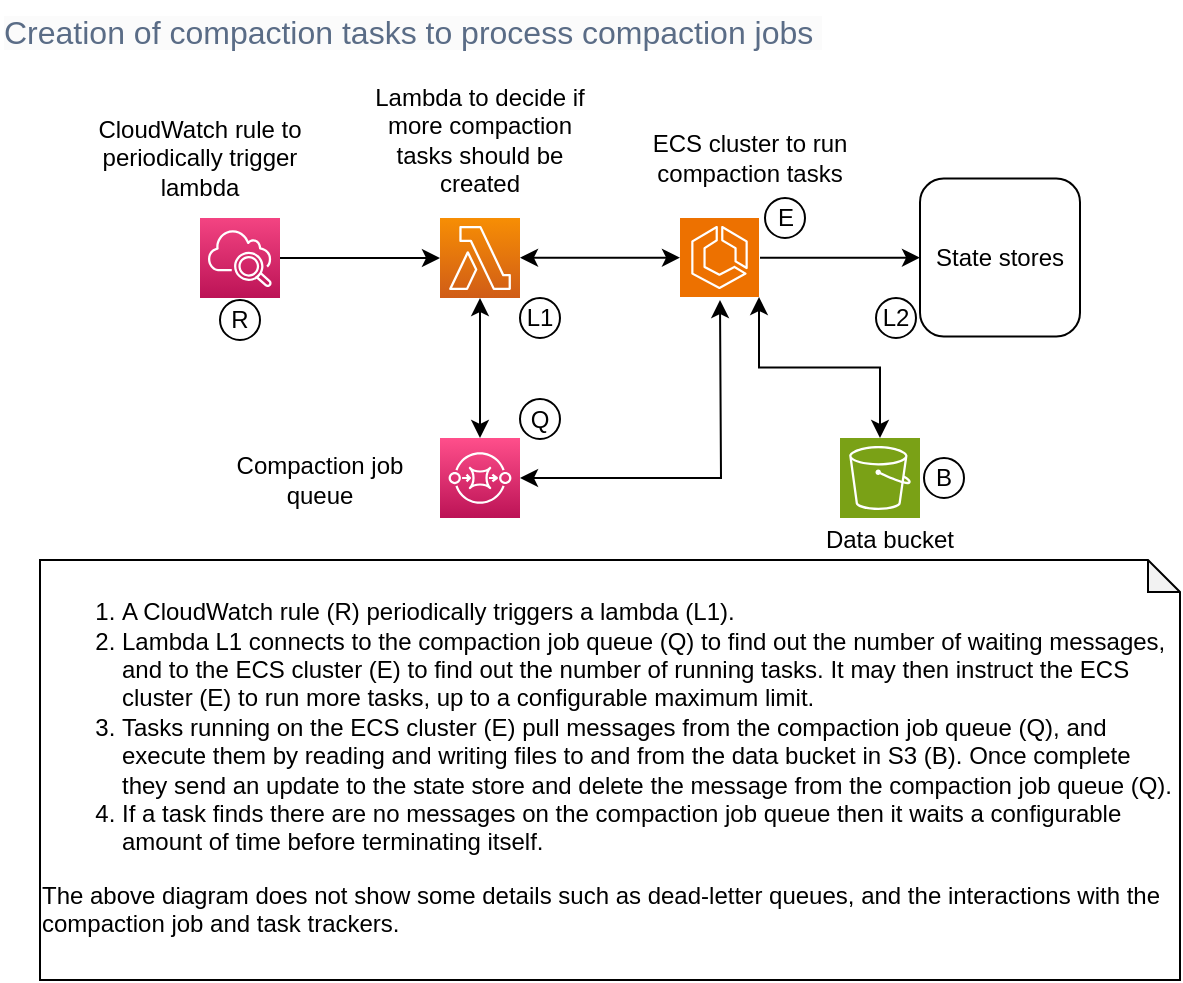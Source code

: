 <mxfile version="26.0.16">
  <diagram name="Page-1" id="bR9HOR6jf02DX5lBVoME">
    <mxGraphModel dx="1699" dy="1011" grid="1" gridSize="10" guides="1" tooltips="1" connect="1" arrows="1" fold="1" page="1" pageScale="1" pageWidth="1169" pageHeight="827" math="0" shadow="0">
      <root>
        <mxCell id="0" />
        <mxCell id="1" parent="0" />
        <mxCell id="IyrwF_sSJSI5K8-rsG6f-1" value="" style="sketch=0;points=[[0,0,0],[0.25,0,0],[0.5,0,0],[0.75,0,0],[1,0,0],[0,1,0],[0.25,1,0],[0.5,1,0],[0.75,1,0],[1,1,0],[0,0.25,0],[0,0.5,0],[0,0.75,0],[1,0.25,0],[1,0.5,0],[1,0.75,0]];outlineConnect=0;fontColor=#232F3E;gradientColor=#F78E04;gradientDirection=north;fillColor=#D05C17;strokeColor=#ffffff;dashed=0;verticalLabelPosition=bottom;verticalAlign=top;align=center;html=1;fontSize=12;fontStyle=0;aspect=fixed;shape=mxgraph.aws4.resourceIcon;resIcon=mxgraph.aws4.lambda;" parent="1" vertex="1">
          <mxGeometry x="360" y="329" width="40" height="40" as="geometry" />
        </mxCell>
        <mxCell id="g8x8Qy_UaAUrV20m9tOx-10" style="edgeStyle=orthogonalEdgeStyle;rounded=0;orthogonalLoop=1;jettySize=auto;html=1;" parent="1" source="IyrwF_sSJSI5K8-rsG6f-9" target="IyrwF_sSJSI5K8-rsG6f-1" edge="1">
          <mxGeometry relative="1" as="geometry" />
        </mxCell>
        <mxCell id="IyrwF_sSJSI5K8-rsG6f-9" value="" style="sketch=0;points=[[0,0,0],[0.25,0,0],[0.5,0,0],[0.75,0,0],[1,0,0],[0,1,0],[0.25,1,0],[0.5,1,0],[0.75,1,0],[1,1,0],[0,0.25,0],[0,0.5,0],[0,0.75,0],[1,0.25,0],[1,0.5,0],[1,0.75,0]];points=[[0,0,0],[0.25,0,0],[0.5,0,0],[0.75,0,0],[1,0,0],[0,1,0],[0.25,1,0],[0.5,1,0],[0.75,1,0],[1,1,0],[0,0.25,0],[0,0.5,0],[0,0.75,0],[1,0.25,0],[1,0.5,0],[1,0.75,0]];outlineConnect=0;fontColor=#232F3E;gradientColor=#F34482;gradientDirection=north;fillColor=#BC1356;strokeColor=#ffffff;dashed=0;verticalLabelPosition=bottom;verticalAlign=top;align=center;html=1;fontSize=12;fontStyle=0;aspect=fixed;shape=mxgraph.aws4.resourceIcon;resIcon=mxgraph.aws4.cloudwatch_2;" parent="1" vertex="1">
          <mxGeometry x="240" y="329" width="40" height="40" as="geometry" />
        </mxCell>
        <mxCell id="IyrwF_sSJSI5K8-rsG6f-18" value="CloudWatch rule to periodically trigger lambda" style="text;html=1;strokeColor=none;fillColor=none;align=center;verticalAlign=middle;whiteSpace=wrap;rounded=0;" parent="1" vertex="1">
          <mxGeometry x="180" y="279" width="120" height="40" as="geometry" />
        </mxCell>
        <mxCell id="IyrwF_sSJSI5K8-rsG6f-19" value="Lambda to decide if more compaction tasks should be created" style="text;html=1;strokeColor=none;fillColor=none;align=center;verticalAlign=middle;whiteSpace=wrap;rounded=0;" parent="1" vertex="1">
          <mxGeometry x="325" y="260" width="110" height="59" as="geometry" />
        </mxCell>
        <mxCell id="g8x8Qy_UaAUrV20m9tOx-2" value="" style="endArrow=classic;html=1;rounded=0;exitX=0.5;exitY=0;exitDx=0;exitDy=0;exitPerimeter=0;entryX=0.5;entryY=1;entryDx=0;entryDy=0;entryPerimeter=0;edgeStyle=orthogonalEdgeStyle;startArrow=classic;startFill=1;" parent="1" source="BI4qkSBktyaM1zWKE75I-15" target="IyrwF_sSJSI5K8-rsG6f-1" edge="1">
          <mxGeometry width="50" height="50" relative="1" as="geometry">
            <mxPoint x="380" y="429.5" as="sourcePoint" />
            <mxPoint x="540" y="350" as="targetPoint" />
          </mxGeometry>
        </mxCell>
        <mxCell id="8lTLG8cXME6h-0I4ITZz-22" value="&lt;ol&gt;&lt;li style=&quot;text-align: left;&quot;&gt;A CloudWatch rule (R) periodically triggers a lambda (L1).&lt;/li&gt;&lt;li style=&quot;text-align: left;&quot;&gt;Lambda L1 connects to the compaction job queue (Q) to find out the number of waiting messages, and to the ECS cluster (E) to find out the number of running tasks. It may then instruct the ECS cluster (E) to run more tasks, up to a configurable maximum limit.&lt;/li&gt;&lt;li style=&quot;text-align: left;&quot;&gt;Tasks running on the ECS cluster (E) pull messages from the compaction job queue (Q), and execute them by reading and writing files to and from the data bucket in S3 (B). Once complete they send an update to the state store and delete the message from the compaction job queue (Q).&lt;/li&gt;&lt;li style=&quot;text-align: left;&quot;&gt;If a task finds there are no messages on the compaction job queue then it waits a configurable amount of time before terminating itself.&lt;/li&gt;&lt;/ol&gt;&lt;div style=&quot;text-align: left;&quot;&gt;The above diagram does not show some details such as dead-letter queues, and the interactions with the compaction job and task trackers.&lt;/div&gt;&lt;div&gt;&lt;br&gt;&lt;/div&gt;" style="shape=note;whiteSpace=wrap;html=1;backgroundOutline=1;darkOpacity=0.05;fontSize=12;size=16;" parent="1" vertex="1">
          <mxGeometry x="160" y="500" width="570" height="210" as="geometry" />
        </mxCell>
        <mxCell id="BI4qkSBktyaM1zWKE75I-2" style="edgeStyle=orthogonalEdgeStyle;rounded=0;orthogonalLoop=1;jettySize=auto;html=1;startArrow=classic;startFill=1;" parent="1" edge="1">
          <mxGeometry relative="1" as="geometry">
            <mxPoint x="400" y="348.83" as="sourcePoint" />
            <mxPoint x="480" y="348.83" as="targetPoint" />
          </mxGeometry>
        </mxCell>
        <mxCell id="BI4qkSBktyaM1zWKE75I-3" value="ECS cluster to run compaction tasks" style="text;html=1;strokeColor=none;fillColor=none;align=center;verticalAlign=middle;whiteSpace=wrap;rounded=0;" parent="1" vertex="1">
          <mxGeometry x="460" y="269.5" width="110" height="59" as="geometry" />
        </mxCell>
        <mxCell id="BI4qkSBktyaM1zWKE75I-5" style="edgeStyle=orthogonalEdgeStyle;rounded=0;orthogonalLoop=1;jettySize=auto;html=1;" parent="1" edge="1">
          <mxGeometry relative="1" as="geometry">
            <mxPoint x="520" y="348.83" as="sourcePoint" />
            <mxPoint x="600" y="348.83" as="targetPoint" />
          </mxGeometry>
        </mxCell>
        <mxCell id="BI4qkSBktyaM1zWKE75I-11" value="Compaction job queue" style="text;html=1;strokeColor=none;fillColor=none;align=center;verticalAlign=middle;whiteSpace=wrap;rounded=0;" parent="1" vertex="1">
          <mxGeometry x="240" y="439.5" width="120" height="40" as="geometry" />
        </mxCell>
        <mxCell id="2tTxmo93rGUOtik12QtB-7" style="edgeStyle=orthogonalEdgeStyle;rounded=0;orthogonalLoop=1;jettySize=auto;html=1;exitX=1;exitY=0.5;exitDx=0;exitDy=0;exitPerimeter=0;startArrow=classic;startFill=1;" edge="1" parent="1" source="BI4qkSBktyaM1zWKE75I-15">
          <mxGeometry relative="1" as="geometry">
            <mxPoint x="500" y="370" as="targetPoint" />
          </mxGeometry>
        </mxCell>
        <mxCell id="BI4qkSBktyaM1zWKE75I-15" value="" style="sketch=0;points=[[0,0,0],[0.25,0,0],[0.5,0,0],[0.75,0,0],[1,0,0],[0,1,0],[0.25,1,0],[0.5,1,0],[0.75,1,0],[1,1,0],[0,0.25,0],[0,0.5,0],[0,0.75,0],[1,0.25,0],[1,0.5,0],[1,0.75,0]];outlineConnect=0;fontColor=#232F3E;gradientColor=#FF4F8B;gradientDirection=north;fillColor=#BC1356;strokeColor=#ffffff;dashed=0;verticalLabelPosition=bottom;verticalAlign=top;align=center;html=1;fontSize=12;fontStyle=0;aspect=fixed;shape=mxgraph.aws4.resourceIcon;resIcon=mxgraph.aws4.sqs;" parent="1" vertex="1">
          <mxGeometry x="360" y="439" width="40" height="40" as="geometry" />
        </mxCell>
        <mxCell id="BI4qkSBktyaM1zWKE75I-17" value="R" style="ellipse;whiteSpace=wrap;html=1;" parent="1" vertex="1">
          <mxGeometry x="250" y="370" width="20" height="20" as="geometry" />
        </mxCell>
        <mxCell id="BI4qkSBktyaM1zWKE75I-19" value="&lt;span style=&quot;color: rgb(90, 108, 134); font-family: Helvetica; font-size: 16px; font-style: normal; font-variant-ligatures: normal; font-variant-caps: normal; font-weight: 400; letter-spacing: normal; orphans: 2; text-align: left; text-indent: 0px; text-transform: none; widows: 2; word-spacing: 0px; -webkit-text-stroke-width: 0px; white-space: normal; background-color: rgb(251, 251, 251); text-decoration-thickness: initial; text-decoration-style: initial; text-decoration-color: initial; display: inline !important; float: none;&quot;&gt;Creation of compaction tasks to process compaction jobs&amp;nbsp;&lt;/span&gt;" style="text;whiteSpace=wrap;html=1;" parent="1" vertex="1">
          <mxGeometry x="140" y="220" width="420" height="40" as="geometry" />
        </mxCell>
        <mxCell id="BI4qkSBktyaM1zWKE75I-20" value="State stores" style="rounded=1;whiteSpace=wrap;html=1;" parent="1" vertex="1">
          <mxGeometry x="600" y="309.25" width="80" height="79" as="geometry" />
        </mxCell>
        <mxCell id="BI4qkSBktyaM1zWKE75I-21" value="L1" style="ellipse;whiteSpace=wrap;html=1;" parent="1" vertex="1">
          <mxGeometry x="400" y="369" width="20" height="20" as="geometry" />
        </mxCell>
        <mxCell id="BI4qkSBktyaM1zWKE75I-22" value="E" style="ellipse;whiteSpace=wrap;html=1;" parent="1" vertex="1">
          <mxGeometry x="522.5" y="319" width="20" height="20" as="geometry" />
        </mxCell>
        <mxCell id="BI4qkSBktyaM1zWKE75I-23" value="L2" style="ellipse;whiteSpace=wrap;html=1;" parent="1" vertex="1">
          <mxGeometry x="578" y="369" width="20" height="20" as="geometry" />
        </mxCell>
        <mxCell id="BI4qkSBktyaM1zWKE75I-29" value="Q" style="ellipse;whiteSpace=wrap;html=1;" parent="1" vertex="1">
          <mxGeometry x="400" y="419.5" width="20" height="20" as="geometry" />
        </mxCell>
        <mxCell id="2tTxmo93rGUOtik12QtB-11" style="edgeStyle=orthogonalEdgeStyle;rounded=0;orthogonalLoop=1;jettySize=auto;html=1;exitX=1;exitY=1;exitDx=0;exitDy=0;exitPerimeter=0;startArrow=classic;startFill=1;" edge="1" parent="1" source="2tTxmo93rGUOtik12QtB-1" target="2tTxmo93rGUOtik12QtB-8">
          <mxGeometry relative="1" as="geometry" />
        </mxCell>
        <mxCell id="2tTxmo93rGUOtik12QtB-1" value="" style="sketch=0;points=[[0,0,0],[0.25,0,0],[0.5,0,0],[0.75,0,0],[1,0,0],[0,1,0],[0.25,1,0],[0.5,1,0],[0.75,1,0],[1,1,0],[0,0.25,0],[0,0.5,0],[0,0.75,0],[1,0.25,0],[1,0.5,0],[1,0.75,0]];outlineConnect=0;fontColor=#232F3E;fillColor=#ED7100;strokeColor=#ffffff;dashed=0;verticalLabelPosition=bottom;verticalAlign=top;align=center;html=1;fontSize=12;fontStyle=0;aspect=fixed;shape=mxgraph.aws4.resourceIcon;resIcon=mxgraph.aws4.ecs;" vertex="1" parent="1">
          <mxGeometry x="480" y="329" width="39.5" height="39.5" as="geometry" />
        </mxCell>
        <mxCell id="2tTxmo93rGUOtik12QtB-8" value="" style="sketch=0;points=[[0,0,0],[0.25,0,0],[0.5,0,0],[0.75,0,0],[1,0,0],[0,1,0],[0.25,1,0],[0.5,1,0],[0.75,1,0],[1,1,0],[0,0.25,0],[0,0.5,0],[0,0.75,0],[1,0.25,0],[1,0.5,0],[1,0.75,0]];outlineConnect=0;fontColor=#232F3E;fillColor=#7AA116;strokeColor=#ffffff;dashed=0;verticalLabelPosition=bottom;verticalAlign=top;align=center;html=1;fontSize=12;fontStyle=0;aspect=fixed;shape=mxgraph.aws4.resourceIcon;resIcon=mxgraph.aws4.s3;" vertex="1" parent="1">
          <mxGeometry x="560" y="439" width="40" height="40" as="geometry" />
        </mxCell>
        <mxCell id="2tTxmo93rGUOtik12QtB-9" value="B" style="ellipse;whiteSpace=wrap;html=1;" vertex="1" parent="1">
          <mxGeometry x="602" y="449" width="20" height="20" as="geometry" />
        </mxCell>
        <mxCell id="2tTxmo93rGUOtik12QtB-10" value="Data bucket" style="text;html=1;strokeColor=none;fillColor=none;align=center;verticalAlign=middle;whiteSpace=wrap;rounded=0;" vertex="1" parent="1">
          <mxGeometry x="530" y="470" width="110" height="40" as="geometry" />
        </mxCell>
      </root>
    </mxGraphModel>
  </diagram>
</mxfile>
